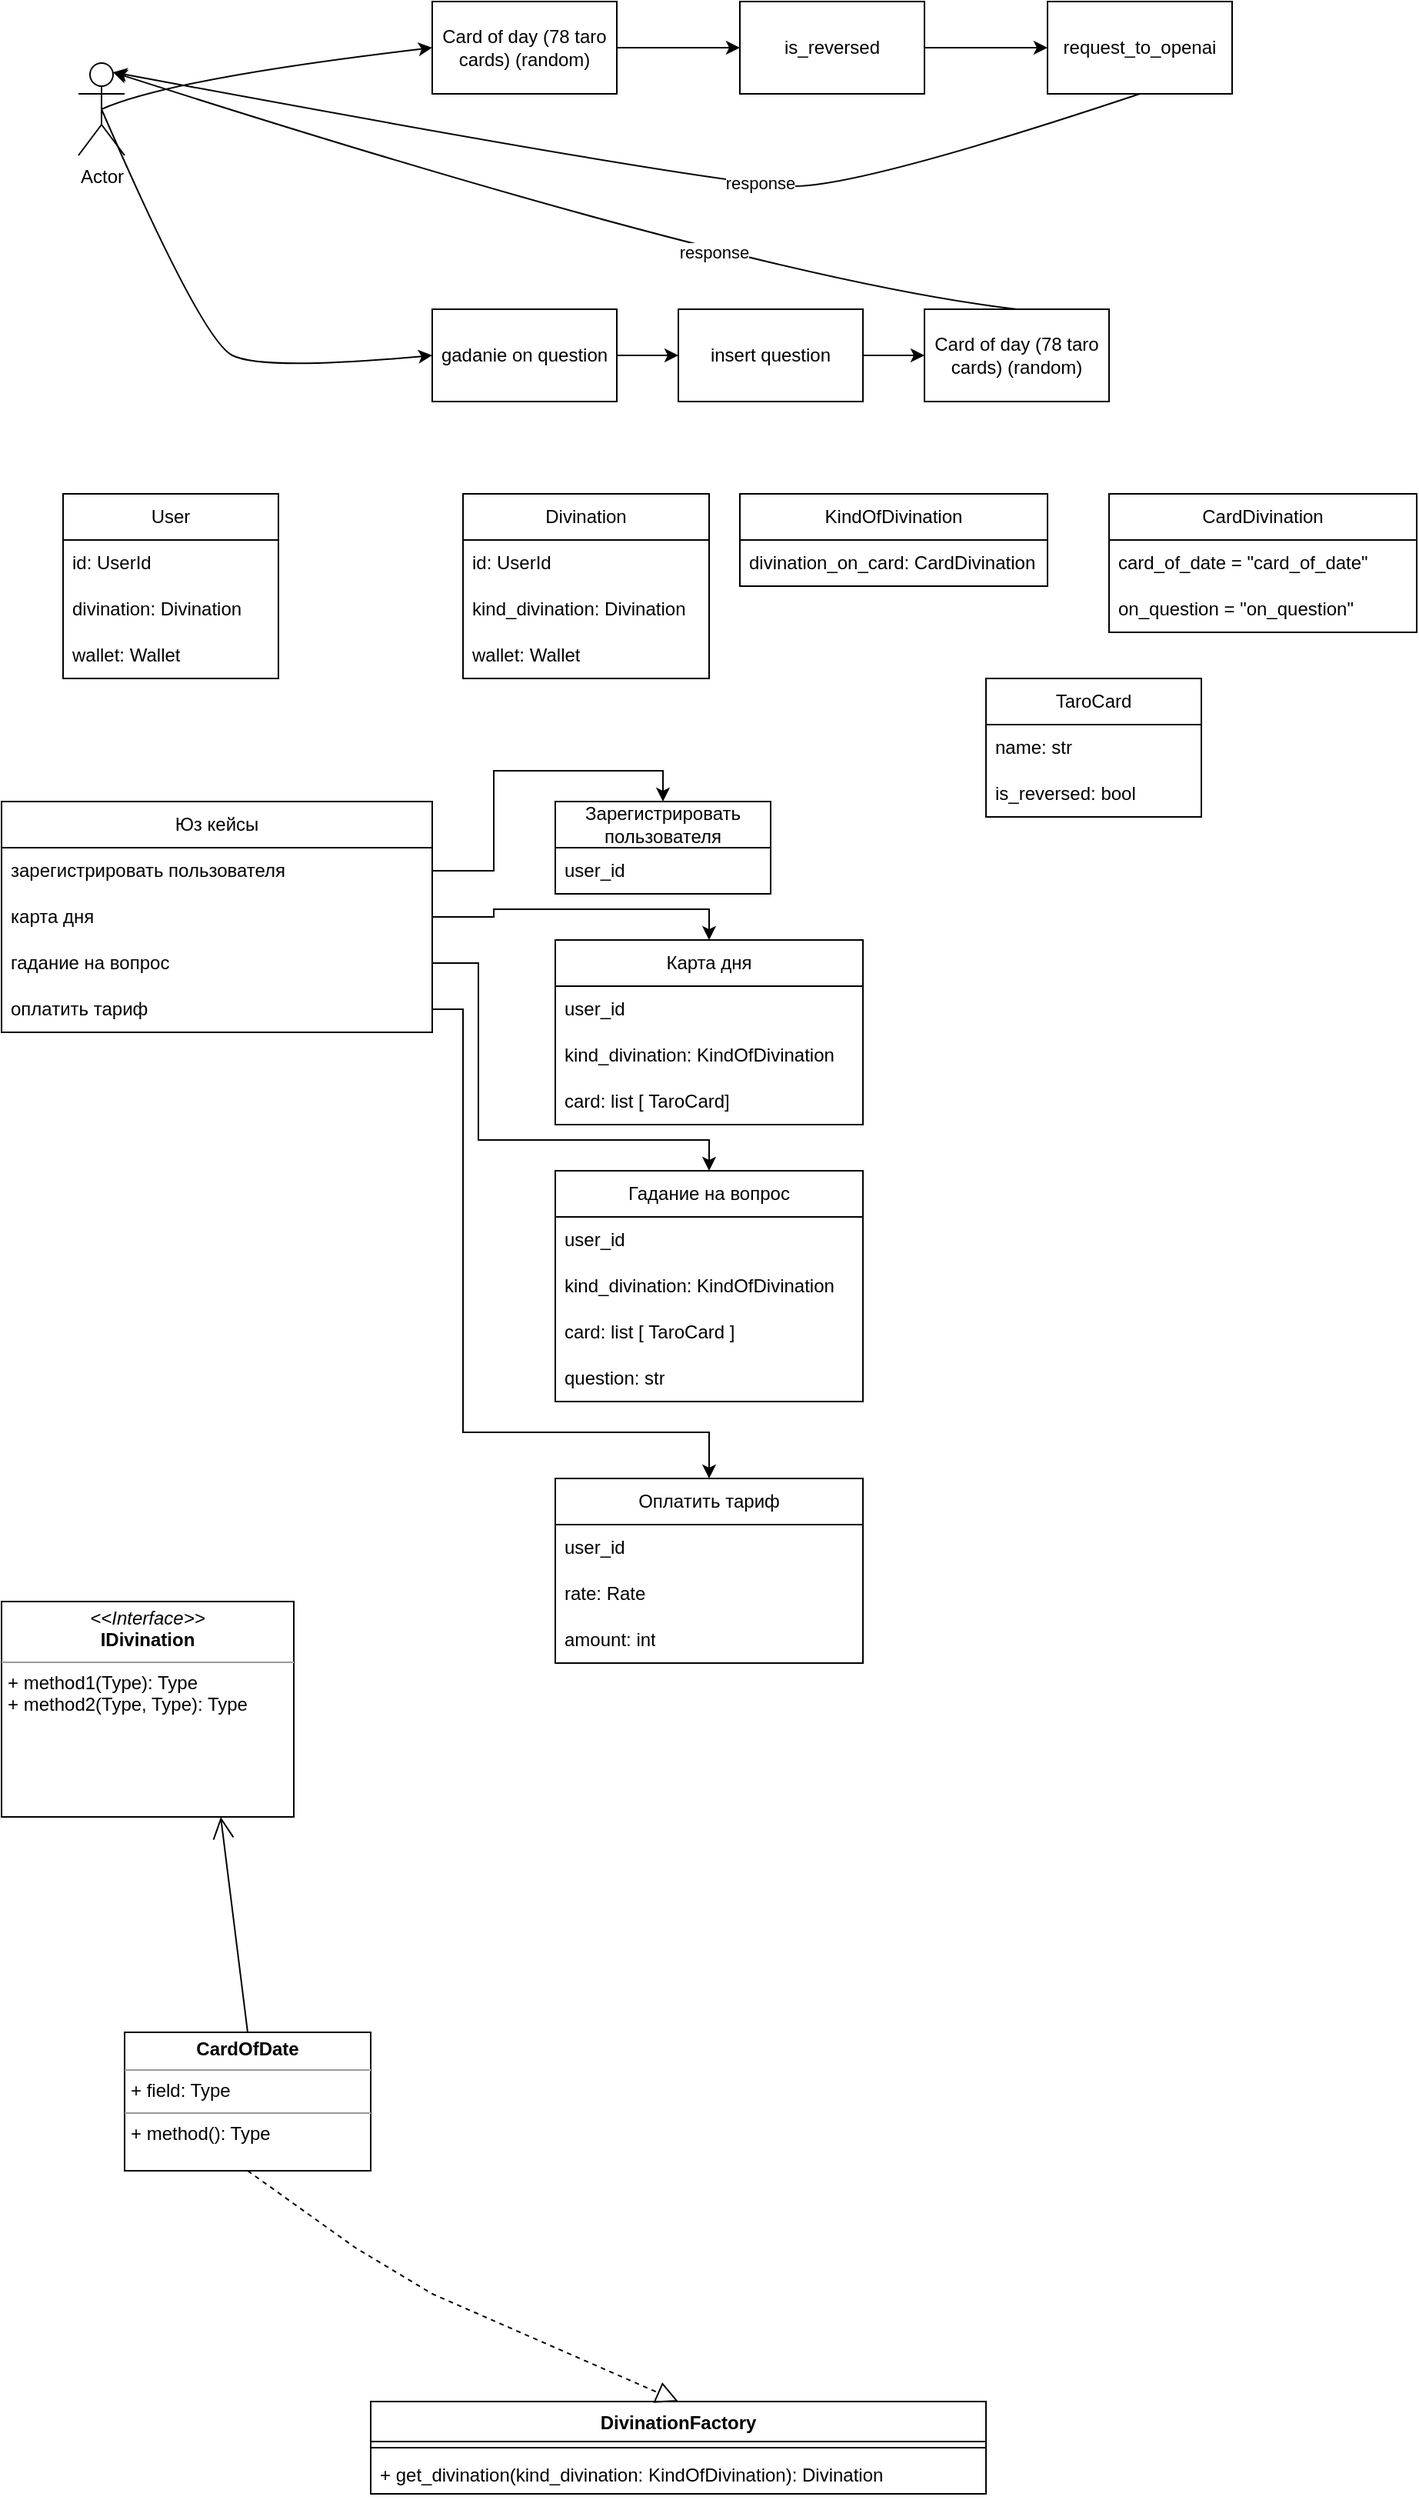 <mxfile version="21.5.0" type="github" pages="3">
  <diagram name="Page-1" id="JI3EfG03txVul78gmGVp">
    <mxGraphModel dx="1434" dy="796" grid="1" gridSize="10" guides="1" tooltips="1" connect="1" arrows="1" fold="1" page="1" pageScale="1" pageWidth="850" pageHeight="1100" math="0" shadow="0">
      <root>
        <mxCell id="0" />
        <mxCell id="1" parent="0" />
        <mxCell id="FQFNdXBvOj4ppeDf5Wdf-1" value="Actor" style="shape=umlActor;verticalLabelPosition=bottom;verticalAlign=top;html=1;outlineConnect=0;" parent="1" vertex="1">
          <mxGeometry x="90" y="120" width="30" height="60" as="geometry" />
        </mxCell>
        <mxCell id="FQFNdXBvOj4ppeDf5Wdf-5" style="edgeStyle=orthogonalEdgeStyle;rounded=0;orthogonalLoop=1;jettySize=auto;html=1;entryX=0;entryY=0.5;entryDx=0;entryDy=0;" parent="1" source="FQFNdXBvOj4ppeDf5Wdf-2" target="FQFNdXBvOj4ppeDf5Wdf-4" edge="1">
          <mxGeometry relative="1" as="geometry" />
        </mxCell>
        <mxCell id="FQFNdXBvOj4ppeDf5Wdf-2" value="Card of day (78 taro cards) (random)" style="rounded=0;whiteSpace=wrap;html=1;" parent="1" vertex="1">
          <mxGeometry x="320" y="80" width="120" height="60" as="geometry" />
        </mxCell>
        <mxCell id="FQFNdXBvOj4ppeDf5Wdf-3" value="" style="curved=1;endArrow=classic;html=1;rounded=0;exitX=0.5;exitY=0.5;exitDx=0;exitDy=0;exitPerimeter=0;entryX=0;entryY=0.5;entryDx=0;entryDy=0;" parent="1" source="FQFNdXBvOj4ppeDf5Wdf-1" target="FQFNdXBvOj4ppeDf5Wdf-2" edge="1">
          <mxGeometry width="50" height="50" relative="1" as="geometry">
            <mxPoint x="160" y="160" as="sourcePoint" />
            <mxPoint x="210" y="110" as="targetPoint" />
            <Array as="points">
              <mxPoint x="150" y="130" />
            </Array>
          </mxGeometry>
        </mxCell>
        <mxCell id="FQFNdXBvOj4ppeDf5Wdf-7" style="edgeStyle=orthogonalEdgeStyle;rounded=0;orthogonalLoop=1;jettySize=auto;html=1;entryX=0;entryY=0.5;entryDx=0;entryDy=0;" parent="1" source="FQFNdXBvOj4ppeDf5Wdf-4" target="FQFNdXBvOj4ppeDf5Wdf-6" edge="1">
          <mxGeometry relative="1" as="geometry" />
        </mxCell>
        <mxCell id="FQFNdXBvOj4ppeDf5Wdf-4" value="is_reversed" style="rounded=0;whiteSpace=wrap;html=1;" parent="1" vertex="1">
          <mxGeometry x="520" y="80" width="120" height="60" as="geometry" />
        </mxCell>
        <mxCell id="FQFNdXBvOj4ppeDf5Wdf-6" value="request_to_openai" style="rounded=0;whiteSpace=wrap;html=1;" parent="1" vertex="1">
          <mxGeometry x="720" y="80" width="120" height="60" as="geometry" />
        </mxCell>
        <mxCell id="FQFNdXBvOj4ppeDf5Wdf-8" value="" style="curved=1;endArrow=classic;html=1;rounded=0;exitX=0.5;exitY=1;exitDx=0;exitDy=0;entryX=0.75;entryY=0.1;entryDx=0;entryDy=0;entryPerimeter=0;" parent="1" source="FQFNdXBvOj4ppeDf5Wdf-6" target="FQFNdXBvOj4ppeDf5Wdf-1" edge="1">
          <mxGeometry width="50" height="50" relative="1" as="geometry">
            <mxPoint x="650" y="300" as="sourcePoint" />
            <mxPoint x="700" y="250" as="targetPoint" />
            <Array as="points">
              <mxPoint x="600" y="200" />
              <mxPoint x="510" y="200" />
            </Array>
          </mxGeometry>
        </mxCell>
        <mxCell id="FQFNdXBvOj4ppeDf5Wdf-9" value="response" style="edgeLabel;html=1;align=center;verticalAlign=middle;resizable=0;points=[];" parent="FQFNdXBvOj4ppeDf5Wdf-8" vertex="1" connectable="0">
          <mxGeometry x="-0.249" y="-2" relative="1" as="geometry">
            <mxPoint as="offset" />
          </mxGeometry>
        </mxCell>
        <mxCell id="FQFNdXBvOj4ppeDf5Wdf-13" style="edgeStyle=orthogonalEdgeStyle;rounded=0;orthogonalLoop=1;jettySize=auto;html=1;entryX=0;entryY=0.5;entryDx=0;entryDy=0;" parent="1" source="FQFNdXBvOj4ppeDf5Wdf-10" target="FQFNdXBvOj4ppeDf5Wdf-12" edge="1">
          <mxGeometry relative="1" as="geometry" />
        </mxCell>
        <mxCell id="FQFNdXBvOj4ppeDf5Wdf-10" value="gadanie on question" style="rounded=0;whiteSpace=wrap;html=1;" parent="1" vertex="1">
          <mxGeometry x="320" y="280" width="120" height="60" as="geometry" />
        </mxCell>
        <mxCell id="FQFNdXBvOj4ppeDf5Wdf-11" value="" style="curved=1;endArrow=classic;html=1;rounded=0;exitX=0.5;exitY=0.5;exitDx=0;exitDy=0;exitPerimeter=0;entryX=0;entryY=0.5;entryDx=0;entryDy=0;" parent="1" source="FQFNdXBvOj4ppeDf5Wdf-1" target="FQFNdXBvOj4ppeDf5Wdf-10" edge="1">
          <mxGeometry width="50" height="50" relative="1" as="geometry">
            <mxPoint x="180" y="300" as="sourcePoint" />
            <mxPoint x="230" y="250" as="targetPoint" />
            <Array as="points">
              <mxPoint x="170" y="300" />
              <mxPoint x="210" y="320" />
            </Array>
          </mxGeometry>
        </mxCell>
        <mxCell id="FQFNdXBvOj4ppeDf5Wdf-15" style="edgeStyle=orthogonalEdgeStyle;rounded=0;orthogonalLoop=1;jettySize=auto;html=1;entryX=0;entryY=0.5;entryDx=0;entryDy=0;" parent="1" source="FQFNdXBvOj4ppeDf5Wdf-12" target="FQFNdXBvOj4ppeDf5Wdf-14" edge="1">
          <mxGeometry relative="1" as="geometry" />
        </mxCell>
        <mxCell id="FQFNdXBvOj4ppeDf5Wdf-12" value="insert question" style="rounded=0;whiteSpace=wrap;html=1;" parent="1" vertex="1">
          <mxGeometry x="480" y="280" width="120" height="60" as="geometry" />
        </mxCell>
        <mxCell id="FQFNdXBvOj4ppeDf5Wdf-14" value="Card of day (78 taro cards) (random)" style="rounded=0;whiteSpace=wrap;html=1;" parent="1" vertex="1">
          <mxGeometry x="640" y="280" width="120" height="60" as="geometry" />
        </mxCell>
        <mxCell id="FQFNdXBvOj4ppeDf5Wdf-16" value="" style="curved=1;endArrow=classic;html=1;rounded=0;exitX=0.5;exitY=0;exitDx=0;exitDy=0;entryX=0.75;entryY=0.1;entryDx=0;entryDy=0;entryPerimeter=0;" parent="1" source="FQFNdXBvOj4ppeDf5Wdf-14" target="FQFNdXBvOj4ppeDf5Wdf-1" edge="1">
          <mxGeometry width="50" height="50" relative="1" as="geometry">
            <mxPoint x="710" y="240" as="sourcePoint" />
            <mxPoint x="760" y="190" as="targetPoint" />
            <Array as="points">
              <mxPoint x="530" y="260" />
            </Array>
          </mxGeometry>
        </mxCell>
        <mxCell id="FQFNdXBvOj4ppeDf5Wdf-17" value="response" style="edgeLabel;html=1;align=center;verticalAlign=middle;resizable=0;points=[];" parent="FQFNdXBvOj4ppeDf5Wdf-16" vertex="1" connectable="0">
          <mxGeometry x="-0.337" y="-8" relative="1" as="geometry">
            <mxPoint as="offset" />
          </mxGeometry>
        </mxCell>
        <mxCell id="FQFNdXBvOj4ppeDf5Wdf-18" value="User" style="swimlane;fontStyle=0;childLayout=stackLayout;horizontal=1;startSize=30;horizontalStack=0;resizeParent=1;resizeParentMax=0;resizeLast=0;collapsible=1;marginBottom=0;whiteSpace=wrap;html=1;" parent="1" vertex="1">
          <mxGeometry x="80" y="400" width="140" height="120" as="geometry" />
        </mxCell>
        <mxCell id="FQFNdXBvOj4ppeDf5Wdf-19" value="id: UserId" style="text;strokeColor=none;fillColor=none;align=left;verticalAlign=middle;spacingLeft=4;spacingRight=4;overflow=hidden;points=[[0,0.5],[1,0.5]];portConstraint=eastwest;rotatable=0;whiteSpace=wrap;html=1;" parent="FQFNdXBvOj4ppeDf5Wdf-18" vertex="1">
          <mxGeometry y="30" width="140" height="30" as="geometry" />
        </mxCell>
        <mxCell id="FQFNdXBvOj4ppeDf5Wdf-20" value="divination: Divination" style="text;strokeColor=none;fillColor=none;align=left;verticalAlign=middle;spacingLeft=4;spacingRight=4;overflow=hidden;points=[[0,0.5],[1,0.5]];portConstraint=eastwest;rotatable=0;whiteSpace=wrap;html=1;" parent="FQFNdXBvOj4ppeDf5Wdf-18" vertex="1">
          <mxGeometry y="60" width="140" height="30" as="geometry" />
        </mxCell>
        <mxCell id="FQFNdXBvOj4ppeDf5Wdf-21" value="wallet: Wallet" style="text;strokeColor=none;fillColor=none;align=left;verticalAlign=middle;spacingLeft=4;spacingRight=4;overflow=hidden;points=[[0,0.5],[1,0.5]];portConstraint=eastwest;rotatable=0;whiteSpace=wrap;html=1;" parent="FQFNdXBvOj4ppeDf5Wdf-18" vertex="1">
          <mxGeometry y="90" width="140" height="30" as="geometry" />
        </mxCell>
        <mxCell id="FQFNdXBvOj4ppeDf5Wdf-22" value="KindOfDivination" style="swimlane;fontStyle=0;childLayout=stackLayout;horizontal=1;startSize=30;horizontalStack=0;resizeParent=1;resizeParentMax=0;resizeLast=0;collapsible=1;marginBottom=0;whiteSpace=wrap;html=1;" parent="1" vertex="1">
          <mxGeometry x="520" y="400" width="200" height="60" as="geometry" />
        </mxCell>
        <mxCell id="FQFNdXBvOj4ppeDf5Wdf-23" value="divination_on_card: CardDivination" style="text;strokeColor=none;fillColor=none;align=left;verticalAlign=middle;spacingLeft=4;spacingRight=4;overflow=hidden;points=[[0,0.5],[1,0.5]];portConstraint=eastwest;rotatable=0;whiteSpace=wrap;html=1;" parent="FQFNdXBvOj4ppeDf5Wdf-22" vertex="1">
          <mxGeometry y="30" width="200" height="30" as="geometry" />
        </mxCell>
        <mxCell id="FQFNdXBvOj4ppeDf5Wdf-26" value="CardDivination" style="swimlane;fontStyle=0;childLayout=stackLayout;horizontal=1;startSize=30;horizontalStack=0;resizeParent=1;resizeParentMax=0;resizeLast=0;collapsible=1;marginBottom=0;whiteSpace=wrap;html=1;" parent="1" vertex="1">
          <mxGeometry x="760" y="400" width="200" height="90" as="geometry" />
        </mxCell>
        <mxCell id="FQFNdXBvOj4ppeDf5Wdf-27" value="card_of_date = &quot;card_of_date&quot;" style="text;strokeColor=none;fillColor=none;align=left;verticalAlign=middle;spacingLeft=4;spacingRight=4;overflow=hidden;points=[[0,0.5],[1,0.5]];portConstraint=eastwest;rotatable=0;whiteSpace=wrap;html=1;" parent="FQFNdXBvOj4ppeDf5Wdf-26" vertex="1">
          <mxGeometry y="30" width="200" height="30" as="geometry" />
        </mxCell>
        <mxCell id="FQFNdXBvOj4ppeDf5Wdf-28" value="on_question = &quot;on_question&quot;" style="text;strokeColor=none;fillColor=none;align=left;verticalAlign=middle;spacingLeft=4;spacingRight=4;overflow=hidden;points=[[0,0.5],[1,0.5]];portConstraint=eastwest;rotatable=0;whiteSpace=wrap;html=1;" parent="FQFNdXBvOj4ppeDf5Wdf-26" vertex="1">
          <mxGeometry y="60" width="200" height="30" as="geometry" />
        </mxCell>
        <mxCell id="FQFNdXBvOj4ppeDf5Wdf-30" value="Юз кейсы" style="swimlane;fontStyle=0;childLayout=stackLayout;horizontal=1;startSize=30;horizontalStack=0;resizeParent=1;resizeParentMax=0;resizeLast=0;collapsible=1;marginBottom=0;whiteSpace=wrap;html=1;" parent="1" vertex="1">
          <mxGeometry x="40" y="600" width="280" height="150" as="geometry" />
        </mxCell>
        <mxCell id="FQFNdXBvOj4ppeDf5Wdf-33" value="зарегистрировать пользователя" style="text;strokeColor=none;fillColor=none;align=left;verticalAlign=middle;spacingLeft=4;spacingRight=4;overflow=hidden;points=[[0,0.5],[1,0.5]];portConstraint=eastwest;rotatable=0;whiteSpace=wrap;html=1;" parent="FQFNdXBvOj4ppeDf5Wdf-30" vertex="1">
          <mxGeometry y="30" width="280" height="30" as="geometry" />
        </mxCell>
        <mxCell id="FQFNdXBvOj4ppeDf5Wdf-31" value="карта дня" style="text;strokeColor=none;fillColor=none;align=left;verticalAlign=middle;spacingLeft=4;spacingRight=4;overflow=hidden;points=[[0,0.5],[1,0.5]];portConstraint=eastwest;rotatable=0;whiteSpace=wrap;html=1;" parent="FQFNdXBvOj4ppeDf5Wdf-30" vertex="1">
          <mxGeometry y="60" width="280" height="30" as="geometry" />
        </mxCell>
        <mxCell id="FQFNdXBvOj4ppeDf5Wdf-32" value="гадание на вопрос" style="text;strokeColor=none;fillColor=none;align=left;verticalAlign=middle;spacingLeft=4;spacingRight=4;overflow=hidden;points=[[0,0.5],[1,0.5]];portConstraint=eastwest;rotatable=0;whiteSpace=wrap;html=1;" parent="FQFNdXBvOj4ppeDf5Wdf-30" vertex="1">
          <mxGeometry y="90" width="280" height="30" as="geometry" />
        </mxCell>
        <mxCell id="FQFNdXBvOj4ppeDf5Wdf-34" value="оплатить тариф" style="text;strokeColor=none;fillColor=none;align=left;verticalAlign=middle;spacingLeft=4;spacingRight=4;overflow=hidden;points=[[0,0.5],[1,0.5]];portConstraint=eastwest;rotatable=0;whiteSpace=wrap;html=1;" parent="FQFNdXBvOj4ppeDf5Wdf-30" vertex="1">
          <mxGeometry y="120" width="280" height="30" as="geometry" />
        </mxCell>
        <mxCell id="FQFNdXBvOj4ppeDf5Wdf-35" value="Зарегистрировать пользователя" style="swimlane;fontStyle=0;childLayout=stackLayout;horizontal=1;startSize=30;horizontalStack=0;resizeParent=1;resizeParentMax=0;resizeLast=0;collapsible=1;marginBottom=0;whiteSpace=wrap;html=1;" parent="1" vertex="1">
          <mxGeometry x="400" y="600" width="140" height="60" as="geometry" />
        </mxCell>
        <mxCell id="FQFNdXBvOj4ppeDf5Wdf-36" value="user_id" style="text;strokeColor=none;fillColor=none;align=left;verticalAlign=middle;spacingLeft=4;spacingRight=4;overflow=hidden;points=[[0,0.5],[1,0.5]];portConstraint=eastwest;rotatable=0;whiteSpace=wrap;html=1;" parent="FQFNdXBvOj4ppeDf5Wdf-35" vertex="1">
          <mxGeometry y="30" width="140" height="30" as="geometry" />
        </mxCell>
        <mxCell id="FQFNdXBvOj4ppeDf5Wdf-39" style="edgeStyle=orthogonalEdgeStyle;rounded=0;orthogonalLoop=1;jettySize=auto;html=1;entryX=0.5;entryY=0;entryDx=0;entryDy=0;" parent="1" source="FQFNdXBvOj4ppeDf5Wdf-33" target="FQFNdXBvOj4ppeDf5Wdf-35" edge="1">
          <mxGeometry relative="1" as="geometry" />
        </mxCell>
        <mxCell id="FQFNdXBvOj4ppeDf5Wdf-40" value="Divination" style="swimlane;fontStyle=0;childLayout=stackLayout;horizontal=1;startSize=30;horizontalStack=0;resizeParent=1;resizeParentMax=0;resizeLast=0;collapsible=1;marginBottom=0;whiteSpace=wrap;html=1;" parent="1" vertex="1">
          <mxGeometry x="340" y="400" width="160" height="120" as="geometry" />
        </mxCell>
        <mxCell id="FQFNdXBvOj4ppeDf5Wdf-41" value="id: UserId" style="text;strokeColor=none;fillColor=none;align=left;verticalAlign=middle;spacingLeft=4;spacingRight=4;overflow=hidden;points=[[0,0.5],[1,0.5]];portConstraint=eastwest;rotatable=0;whiteSpace=wrap;html=1;" parent="FQFNdXBvOj4ppeDf5Wdf-40" vertex="1">
          <mxGeometry y="30" width="160" height="30" as="geometry" />
        </mxCell>
        <mxCell id="FQFNdXBvOj4ppeDf5Wdf-42" value="kind_divination: Divination" style="text;strokeColor=none;fillColor=none;align=left;verticalAlign=middle;spacingLeft=4;spacingRight=4;overflow=hidden;points=[[0,0.5],[1,0.5]];portConstraint=eastwest;rotatable=0;whiteSpace=wrap;html=1;" parent="FQFNdXBvOj4ppeDf5Wdf-40" vertex="1">
          <mxGeometry y="60" width="160" height="30" as="geometry" />
        </mxCell>
        <mxCell id="FQFNdXBvOj4ppeDf5Wdf-43" value="wallet: Wallet" style="text;strokeColor=none;fillColor=none;align=left;verticalAlign=middle;spacingLeft=4;spacingRight=4;overflow=hidden;points=[[0,0.5],[1,0.5]];portConstraint=eastwest;rotatable=0;whiteSpace=wrap;html=1;" parent="FQFNdXBvOj4ppeDf5Wdf-40" vertex="1">
          <mxGeometry y="90" width="160" height="30" as="geometry" />
        </mxCell>
        <mxCell id="FQFNdXBvOj4ppeDf5Wdf-44" value="Карта дня" style="swimlane;fontStyle=0;childLayout=stackLayout;horizontal=1;startSize=30;horizontalStack=0;resizeParent=1;resizeParentMax=0;resizeLast=0;collapsible=1;marginBottom=0;whiteSpace=wrap;html=1;" parent="1" vertex="1">
          <mxGeometry x="400" y="690" width="200" height="120" as="geometry" />
        </mxCell>
        <mxCell id="FQFNdXBvOj4ppeDf5Wdf-45" value="user_id" style="text;strokeColor=none;fillColor=none;align=left;verticalAlign=middle;spacingLeft=4;spacingRight=4;overflow=hidden;points=[[0,0.5],[1,0.5]];portConstraint=eastwest;rotatable=0;whiteSpace=wrap;html=1;" parent="FQFNdXBvOj4ppeDf5Wdf-44" vertex="1">
          <mxGeometry y="30" width="200" height="30" as="geometry" />
        </mxCell>
        <mxCell id="FQFNdXBvOj4ppeDf5Wdf-56" value="kind_divination:&amp;nbsp;KindOfDivination" style="text;strokeColor=none;fillColor=none;align=left;verticalAlign=middle;spacingLeft=4;spacingRight=4;overflow=hidden;points=[[0,0.5],[1,0.5]];portConstraint=eastwest;rotatable=0;whiteSpace=wrap;html=1;" parent="FQFNdXBvOj4ppeDf5Wdf-44" vertex="1">
          <mxGeometry y="60" width="200" height="30" as="geometry" />
        </mxCell>
        <mxCell id="FQFNdXBvOj4ppeDf5Wdf-47" value="card: list [&amp;nbsp;TaroCard]" style="text;strokeColor=none;fillColor=none;align=left;verticalAlign=middle;spacingLeft=4;spacingRight=4;overflow=hidden;points=[[0,0.5],[1,0.5]];portConstraint=eastwest;rotatable=0;whiteSpace=wrap;html=1;" parent="FQFNdXBvOj4ppeDf5Wdf-44" vertex="1">
          <mxGeometry y="90" width="200" height="30" as="geometry" />
        </mxCell>
        <mxCell id="FQFNdXBvOj4ppeDf5Wdf-46" style="edgeStyle=orthogonalEdgeStyle;rounded=0;orthogonalLoop=1;jettySize=auto;html=1;entryX=0.5;entryY=0;entryDx=0;entryDy=0;" parent="1" source="FQFNdXBvOj4ppeDf5Wdf-31" target="FQFNdXBvOj4ppeDf5Wdf-44" edge="1">
          <mxGeometry relative="1" as="geometry">
            <Array as="points">
              <mxPoint x="360" y="675" />
              <mxPoint x="360" y="670" />
              <mxPoint x="500" y="670" />
            </Array>
          </mxGeometry>
        </mxCell>
        <mxCell id="FQFNdXBvOj4ppeDf5Wdf-48" value="TaroCard" style="swimlane;fontStyle=0;childLayout=stackLayout;horizontal=1;startSize=30;horizontalStack=0;resizeParent=1;resizeParentMax=0;resizeLast=0;collapsible=1;marginBottom=0;whiteSpace=wrap;html=1;" parent="1" vertex="1">
          <mxGeometry x="680" y="520" width="140" height="90" as="geometry" />
        </mxCell>
        <mxCell id="FQFNdXBvOj4ppeDf5Wdf-49" value="name: str" style="text;strokeColor=none;fillColor=none;align=left;verticalAlign=middle;spacingLeft=4;spacingRight=4;overflow=hidden;points=[[0,0.5],[1,0.5]];portConstraint=eastwest;rotatable=0;whiteSpace=wrap;html=1;" parent="FQFNdXBvOj4ppeDf5Wdf-48" vertex="1">
          <mxGeometry y="30" width="140" height="30" as="geometry" />
        </mxCell>
        <mxCell id="FQFNdXBvOj4ppeDf5Wdf-50" value="is_reversed: bool" style="text;strokeColor=none;fillColor=none;align=left;verticalAlign=middle;spacingLeft=4;spacingRight=4;overflow=hidden;points=[[0,0.5],[1,0.5]];portConstraint=eastwest;rotatable=0;whiteSpace=wrap;html=1;" parent="FQFNdXBvOj4ppeDf5Wdf-48" vertex="1">
          <mxGeometry y="60" width="140" height="30" as="geometry" />
        </mxCell>
        <mxCell id="FQFNdXBvOj4ppeDf5Wdf-52" value="Гадание на вопрос" style="swimlane;fontStyle=0;childLayout=stackLayout;horizontal=1;startSize=30;horizontalStack=0;resizeParent=1;resizeParentMax=0;resizeLast=0;collapsible=1;marginBottom=0;whiteSpace=wrap;html=1;" parent="1" vertex="1">
          <mxGeometry x="400" y="840" width="200" height="150" as="geometry" />
        </mxCell>
        <mxCell id="FQFNdXBvOj4ppeDf5Wdf-53" value="user_id" style="text;strokeColor=none;fillColor=none;align=left;verticalAlign=middle;spacingLeft=4;spacingRight=4;overflow=hidden;points=[[0,0.5],[1,0.5]];portConstraint=eastwest;rotatable=0;whiteSpace=wrap;html=1;" parent="FQFNdXBvOj4ppeDf5Wdf-52" vertex="1">
          <mxGeometry y="30" width="200" height="30" as="geometry" />
        </mxCell>
        <mxCell id="FQFNdXBvOj4ppeDf5Wdf-57" value="kind_divination:&amp;nbsp;KindOfDivination" style="text;strokeColor=none;fillColor=none;align=left;verticalAlign=middle;spacingLeft=4;spacingRight=4;overflow=hidden;points=[[0,0.5],[1,0.5]];portConstraint=eastwest;rotatable=0;whiteSpace=wrap;html=1;" parent="FQFNdXBvOj4ppeDf5Wdf-52" vertex="1">
          <mxGeometry y="60" width="200" height="30" as="geometry" />
        </mxCell>
        <mxCell id="FQFNdXBvOj4ppeDf5Wdf-54" value="card: list [&amp;nbsp;TaroCard ]" style="text;strokeColor=none;fillColor=none;align=left;verticalAlign=middle;spacingLeft=4;spacingRight=4;overflow=hidden;points=[[0,0.5],[1,0.5]];portConstraint=eastwest;rotatable=0;whiteSpace=wrap;html=1;" parent="FQFNdXBvOj4ppeDf5Wdf-52" vertex="1">
          <mxGeometry y="90" width="200" height="30" as="geometry" />
        </mxCell>
        <mxCell id="FQFNdXBvOj4ppeDf5Wdf-55" value="question: str" style="text;strokeColor=none;fillColor=none;align=left;verticalAlign=middle;spacingLeft=4;spacingRight=4;overflow=hidden;points=[[0,0.5],[1,0.5]];portConstraint=eastwest;rotatable=0;whiteSpace=wrap;html=1;" parent="FQFNdXBvOj4ppeDf5Wdf-52" vertex="1">
          <mxGeometry y="120" width="200" height="30" as="geometry" />
        </mxCell>
        <mxCell id="FQFNdXBvOj4ppeDf5Wdf-58" style="edgeStyle=orthogonalEdgeStyle;rounded=0;orthogonalLoop=1;jettySize=auto;html=1;entryX=0.5;entryY=0;entryDx=0;entryDy=0;" parent="1" source="FQFNdXBvOj4ppeDf5Wdf-32" target="FQFNdXBvOj4ppeDf5Wdf-52" edge="1">
          <mxGeometry relative="1" as="geometry">
            <Array as="points">
              <mxPoint x="350" y="705" />
              <mxPoint x="350" y="820" />
              <mxPoint x="500" y="820" />
            </Array>
          </mxGeometry>
        </mxCell>
        <mxCell id="FQFNdXBvOj4ppeDf5Wdf-59" value="Оплатить тариф" style="swimlane;fontStyle=0;childLayout=stackLayout;horizontal=1;startSize=30;horizontalStack=0;resizeParent=1;resizeParentMax=0;resizeLast=0;collapsible=1;marginBottom=0;whiteSpace=wrap;html=1;" parent="1" vertex="1">
          <mxGeometry x="400" y="1040" width="200" height="120" as="geometry" />
        </mxCell>
        <mxCell id="FQFNdXBvOj4ppeDf5Wdf-60" value="user_id" style="text;strokeColor=none;fillColor=none;align=left;verticalAlign=middle;spacingLeft=4;spacingRight=4;overflow=hidden;points=[[0,0.5],[1,0.5]];portConstraint=eastwest;rotatable=0;whiteSpace=wrap;html=1;" parent="FQFNdXBvOj4ppeDf5Wdf-59" vertex="1">
          <mxGeometry y="30" width="200" height="30" as="geometry" />
        </mxCell>
        <mxCell id="FQFNdXBvOj4ppeDf5Wdf-61" value="rate: Rate" style="text;strokeColor=none;fillColor=none;align=left;verticalAlign=middle;spacingLeft=4;spacingRight=4;overflow=hidden;points=[[0,0.5],[1,0.5]];portConstraint=eastwest;rotatable=0;whiteSpace=wrap;html=1;" parent="FQFNdXBvOj4ppeDf5Wdf-59" vertex="1">
          <mxGeometry y="60" width="200" height="30" as="geometry" />
        </mxCell>
        <mxCell id="FQFNdXBvOj4ppeDf5Wdf-62" value="amount: int" style="text;strokeColor=none;fillColor=none;align=left;verticalAlign=middle;spacingLeft=4;spacingRight=4;overflow=hidden;points=[[0,0.5],[1,0.5]];portConstraint=eastwest;rotatable=0;whiteSpace=wrap;html=1;" parent="FQFNdXBvOj4ppeDf5Wdf-59" vertex="1">
          <mxGeometry y="90" width="200" height="30" as="geometry" />
        </mxCell>
        <mxCell id="FQFNdXBvOj4ppeDf5Wdf-64" style="edgeStyle=orthogonalEdgeStyle;rounded=0;orthogonalLoop=1;jettySize=auto;html=1;entryX=0.5;entryY=0;entryDx=0;entryDy=0;" parent="1" source="FQFNdXBvOj4ppeDf5Wdf-34" target="FQFNdXBvOj4ppeDf5Wdf-59" edge="1">
          <mxGeometry relative="1" as="geometry">
            <Array as="points">
              <mxPoint x="340" y="735" />
              <mxPoint x="340" y="1010" />
              <mxPoint x="500" y="1010" />
            </Array>
          </mxGeometry>
        </mxCell>
        <mxCell id="FQFNdXBvOj4ppeDf5Wdf-65" value="DivinationFactory" style="swimlane;fontStyle=1;align=center;verticalAlign=top;childLayout=stackLayout;horizontal=1;startSize=26;horizontalStack=0;resizeParent=1;resizeParentMax=0;resizeLast=0;collapsible=1;marginBottom=0;whiteSpace=wrap;html=1;" parent="1" vertex="1">
          <mxGeometry x="280" y="1640" width="400" height="60" as="geometry" />
        </mxCell>
        <mxCell id="FQFNdXBvOj4ppeDf5Wdf-67" value="" style="line;strokeWidth=1;fillColor=none;align=left;verticalAlign=middle;spacingTop=-1;spacingLeft=3;spacingRight=3;rotatable=0;labelPosition=right;points=[];portConstraint=eastwest;strokeColor=inherit;" parent="FQFNdXBvOj4ppeDf5Wdf-65" vertex="1">
          <mxGeometry y="26" width="400" height="8" as="geometry" />
        </mxCell>
        <mxCell id="FQFNdXBvOj4ppeDf5Wdf-68" value="+ get_divination(kind_divination: KindOfDivination): Divination" style="text;strokeColor=none;fillColor=none;align=left;verticalAlign=top;spacingLeft=4;spacingRight=4;overflow=hidden;rotatable=0;points=[[0,0.5],[1,0.5]];portConstraint=eastwest;whiteSpace=wrap;html=1;" parent="FQFNdXBvOj4ppeDf5Wdf-65" vertex="1">
          <mxGeometry y="34" width="400" height="26" as="geometry" />
        </mxCell>
        <mxCell id="FQFNdXBvOj4ppeDf5Wdf-73" value="&lt;p style=&quot;margin:0px;margin-top:4px;text-align:center;&quot;&gt;&lt;i&gt;&amp;lt;&amp;lt;Interface&amp;gt;&amp;gt;&lt;/i&gt;&lt;br&gt;&lt;b&gt;IDivination&lt;/b&gt;&lt;/p&gt;&lt;hr size=&quot;1&quot;&gt;&lt;p style=&quot;margin:0px;margin-left:4px;&quot;&gt;+ method1(Type): Type&lt;br&gt;+ method2(Type, Type): Type&lt;/p&gt;" style="verticalAlign=top;align=left;overflow=fill;fontSize=12;fontFamily=Helvetica;html=1;whiteSpace=wrap;" parent="1" vertex="1">
          <mxGeometry x="40" y="1120" width="190" height="140" as="geometry" />
        </mxCell>
        <mxCell id="FQFNdXBvOj4ppeDf5Wdf-74" value="&lt;p style=&quot;margin:0px;margin-top:4px;text-align:center;&quot;&gt;&lt;b&gt;CardOfDate&lt;/b&gt;&lt;/p&gt;&lt;hr size=&quot;1&quot;&gt;&lt;p style=&quot;margin:0px;margin-left:4px;&quot;&gt;+ field: Type&lt;/p&gt;&lt;hr size=&quot;1&quot;&gt;&lt;p style=&quot;margin:0px;margin-left:4px;&quot;&gt;+ method(): Type&lt;/p&gt;" style="verticalAlign=top;align=left;overflow=fill;fontSize=12;fontFamily=Helvetica;html=1;whiteSpace=wrap;" parent="1" vertex="1">
          <mxGeometry x="120" y="1400" width="160" height="90" as="geometry" />
        </mxCell>
        <mxCell id="FQFNdXBvOj4ppeDf5Wdf-75" value="" style="endArrow=block;dashed=1;endFill=0;endSize=12;html=1;rounded=0;exitX=0.5;exitY=1;exitDx=0;exitDy=0;entryX=0.5;entryY=0;entryDx=0;entryDy=0;" parent="1" source="FQFNdXBvOj4ppeDf5Wdf-74" target="FQFNdXBvOj4ppeDf5Wdf-65" edge="1">
          <mxGeometry width="160" relative="1" as="geometry">
            <mxPoint x="150" y="1290" as="sourcePoint" />
            <mxPoint x="310" y="1290" as="targetPoint" />
            <Array as="points">
              <mxPoint x="270" y="1540" />
              <mxPoint x="320" y="1570" />
            </Array>
          </mxGeometry>
        </mxCell>
        <mxCell id="FQFNdXBvOj4ppeDf5Wdf-76" value="" style="endArrow=open;endFill=1;endSize=12;html=1;rounded=0;exitX=0.5;exitY=0;exitDx=0;exitDy=0;entryX=0.75;entryY=1;entryDx=0;entryDy=0;" parent="1" source="FQFNdXBvOj4ppeDf5Wdf-74" target="FQFNdXBvOj4ppeDf5Wdf-73" edge="1">
          <mxGeometry width="160" relative="1" as="geometry">
            <mxPoint x="220" y="1360" as="sourcePoint" />
            <mxPoint x="380" y="1360" as="targetPoint" />
          </mxGeometry>
        </mxCell>
      </root>
    </mxGraphModel>
  </diagram>
  <diagram id="LYluQHQyAdInUyF_6_Cs" name="usecase">
    <mxGraphModel dx="1434" dy="796" grid="1" gridSize="10" guides="1" tooltips="1" connect="1" arrows="1" fold="1" page="1" pageScale="1" pageWidth="850" pageHeight="1100" math="0" shadow="0">
      <root>
        <mxCell id="0" />
        <mxCell id="1" parent="0" />
        <mxCell id="PXP65R8MdnQJzQU0S-pv-1" value="Юзкейсы" style="swimlane;fontStyle=0;childLayout=stackLayout;horizontal=1;startSize=30;horizontalStack=0;resizeParent=1;resizeParentMax=0;resizeLast=0;collapsible=1;marginBottom=0;whiteSpace=wrap;html=1;" parent="1" vertex="1">
          <mxGeometry x="40" y="40" width="140" height="210" as="geometry" />
        </mxCell>
        <mxCell id="PXP65R8MdnQJzQU0S-pv-2" value="Авторизация" style="text;strokeColor=none;fillColor=none;align=left;verticalAlign=middle;spacingLeft=4;spacingRight=4;overflow=hidden;points=[[0,0.5],[1,0.5]];portConstraint=eastwest;rotatable=0;whiteSpace=wrap;html=1;" parent="PXP65R8MdnQJzQU0S-pv-1" vertex="1">
          <mxGeometry y="30" width="140" height="30" as="geometry" />
        </mxCell>
        <mxCell id="PXP65R8MdnQJzQU0S-pv-3" value="Аутенцификация" style="text;strokeColor=none;fillColor=none;align=left;verticalAlign=middle;spacingLeft=4;spacingRight=4;overflow=hidden;points=[[0,0.5],[1,0.5]];portConstraint=eastwest;rotatable=0;whiteSpace=wrap;html=1;" parent="PXP65R8MdnQJzQU0S-pv-1" vertex="1">
          <mxGeometry y="60" width="140" height="30" as="geometry" />
        </mxCell>
        <mxCell id="PXP65R8MdnQJzQU0S-pv-4" value="Проверка прав использования услуги" style="text;strokeColor=none;fillColor=none;align=left;verticalAlign=middle;spacingLeft=4;spacingRight=4;overflow=hidden;points=[[0,0.5],[1,0.5]];portConstraint=eastwest;rotatable=0;whiteSpace=wrap;html=1;" parent="PXP65R8MdnQJzQU0S-pv-1" vertex="1">
          <mxGeometry y="90" width="140" height="30" as="geometry" />
        </mxCell>
        <mxCell id="PXP65R8MdnQJzQU0S-pv-5" value="Карта дня" style="text;strokeColor=none;fillColor=none;align=left;verticalAlign=middle;spacingLeft=4;spacingRight=4;overflow=hidden;points=[[0,0.5],[1,0.5]];portConstraint=eastwest;rotatable=0;whiteSpace=wrap;html=1;" parent="PXP65R8MdnQJzQU0S-pv-1" vertex="1">
          <mxGeometry y="120" width="140" height="30" as="geometry" />
        </mxCell>
        <mxCell id="PXP65R8MdnQJzQU0S-pv-6" value="Гадание на вопрос" style="text;strokeColor=none;fillColor=none;align=left;verticalAlign=middle;spacingLeft=4;spacingRight=4;overflow=hidden;points=[[0,0.5],[1,0.5]];portConstraint=eastwest;rotatable=0;whiteSpace=wrap;html=1;" parent="PXP65R8MdnQJzQU0S-pv-1" vertex="1">
          <mxGeometry y="150" width="140" height="30" as="geometry" />
        </mxCell>
        <mxCell id="toqsYOiMG1rwHPVTs_z8-1" value="Оплатить тариф" style="text;strokeColor=none;fillColor=none;align=left;verticalAlign=middle;spacingLeft=4;spacingRight=4;overflow=hidden;points=[[0,0.5],[1,0.5]];portConstraint=eastwest;rotatable=0;whiteSpace=wrap;html=1;" parent="PXP65R8MdnQJzQU0S-pv-1" vertex="1">
          <mxGeometry y="180" width="140" height="30" as="geometry" />
        </mxCell>
        <mxCell id="toqsYOiMG1rwHPVTs_z8-2" value="Авторизация" style="swimlane;fontStyle=0;childLayout=stackLayout;horizontal=1;startSize=30;horizontalStack=0;resizeParent=1;resizeParentMax=0;resizeLast=0;collapsible=1;marginBottom=0;whiteSpace=wrap;html=1;" parent="1" vertex="1">
          <mxGeometry x="40" y="280" width="280" height="90" as="geometry" />
        </mxCell>
        <mxCell id="toqsYOiMG1rwHPVTs_z8-3" value="извлечение юзера" style="text;strokeColor=none;fillColor=none;align=left;verticalAlign=middle;spacingLeft=4;spacingRight=4;overflow=hidden;points=[[0,0.5],[1,0.5]];portConstraint=eastwest;rotatable=0;whiteSpace=wrap;html=1;" parent="toqsYOiMG1rwHPVTs_z8-2" vertex="1">
          <mxGeometry y="30" width="280" height="30" as="geometry" />
        </mxCell>
        <mxCell id="toqsYOiMG1rwHPVTs_z8-4" value="запись идентификатора юзера в приложении" style="text;strokeColor=none;fillColor=none;align=left;verticalAlign=middle;spacingLeft=4;spacingRight=4;overflow=hidden;points=[[0,0.5],[1,0.5]];portConstraint=eastwest;rotatable=0;whiteSpace=wrap;html=1;" parent="toqsYOiMG1rwHPVTs_z8-2" vertex="1">
          <mxGeometry y="60" width="280" height="30" as="geometry" />
        </mxCell>
        <mxCell id="toqsYOiMG1rwHPVTs_z8-6" value="Аутентификация" style="swimlane;fontStyle=0;childLayout=stackLayout;horizontal=1;startSize=30;horizontalStack=0;resizeParent=1;resizeParentMax=0;resizeLast=0;collapsible=1;marginBottom=0;whiteSpace=wrap;html=1;" parent="1" vertex="1">
          <mxGeometry x="40" y="400" width="280" height="90" as="geometry" />
        </mxCell>
        <mxCell id="toqsYOiMG1rwHPVTs_z8-7" value="извлечение юзера" style="text;strokeColor=none;fillColor=none;align=left;verticalAlign=middle;spacingLeft=4;spacingRight=4;overflow=hidden;points=[[0,0.5],[1,0.5]];portConstraint=eastwest;rotatable=0;whiteSpace=wrap;html=1;" parent="toqsYOiMG1rwHPVTs_z8-6" vertex="1">
          <mxGeometry y="30" width="280" height="30" as="geometry" />
        </mxCell>
        <mxCell id="toqsYOiMG1rwHPVTs_z8-8" value="найти юзера и вернуть его идентификатор" style="text;strokeColor=none;fillColor=none;align=left;verticalAlign=middle;spacingLeft=4;spacingRight=4;overflow=hidden;points=[[0,0.5],[1,0.5]];portConstraint=eastwest;rotatable=0;whiteSpace=wrap;html=1;" parent="toqsYOiMG1rwHPVTs_z8-6" vertex="1">
          <mxGeometry y="60" width="280" height="30" as="geometry" />
        </mxCell>
        <mxCell id="toqsYOiMG1rwHPVTs_z8-12" value="Услуги" style="swimlane;fontStyle=0;childLayout=stackLayout;horizontal=1;startSize=30;horizontalStack=0;resizeParent=1;resizeParentMax=0;resizeLast=0;collapsible=1;marginBottom=0;whiteSpace=wrap;html=1;" parent="1" vertex="1">
          <mxGeometry x="200" y="40" width="160" height="90" as="geometry" />
        </mxCell>
        <mxCell id="toqsYOiMG1rwHPVTs_z8-13" value="Карта дня (карта таро)" style="text;strokeColor=none;fillColor=none;align=left;verticalAlign=middle;spacingLeft=4;spacingRight=4;overflow=hidden;points=[[0,0.5],[1,0.5]];portConstraint=eastwest;rotatable=0;whiteSpace=wrap;html=1;" parent="toqsYOiMG1rwHPVTs_z8-12" vertex="1">
          <mxGeometry y="30" width="160" height="30" as="geometry" />
        </mxCell>
        <mxCell id="toqsYOiMG1rwHPVTs_z8-14" value="Гадание на вопрос (с извленением карты таро)" style="text;strokeColor=none;fillColor=none;align=left;verticalAlign=middle;spacingLeft=4;spacingRight=4;overflow=hidden;points=[[0,0.5],[1,0.5]];portConstraint=eastwest;rotatable=0;whiteSpace=wrap;html=1;" parent="toqsYOiMG1rwHPVTs_z8-12" vertex="1">
          <mxGeometry y="60" width="160" height="30" as="geometry" />
        </mxCell>
        <mxCell id="toqsYOiMG1rwHPVTs_z8-17" value="Проверка прав использования услуги карта дня&lt;br&gt;1. Услуга дается раз в день независимо от тарифа, полностью бесплатная услуга" style="rounded=0;whiteSpace=wrap;html=1;" parent="1" vertex="1">
          <mxGeometry x="440" y="40" width="200" height="80" as="geometry" />
        </mxCell>
        <mxCell id="toqsYOiMG1rwHPVTs_z8-18" value="Проверка прав использования услуги гадание на вопрос" style="rounded=0;whiteSpace=wrap;html=1;" parent="1" vertex="1">
          <mxGeometry x="440" y="130" width="200" height="70" as="geometry" />
        </mxCell>
        <mxCell id="toqsYOiMG1rwHPVTs_z8-19" value="Карта дня&lt;br&gt;выбрать рандомно из 78 карт одну карту, выбрать рандомно состояние (нормальная, перевернутая) отправляется запрос в openai возвращается ответ" style="rounded=0;whiteSpace=wrap;html=1;" parent="1" vertex="1">
          <mxGeometry x="400" y="240" width="200" height="120" as="geometry" />
        </mxCell>
        <mxCell id="toqsYOiMG1rwHPVTs_z8-20" value="Гадание на вопрос, принимается текст вопроса, затем выбирается рандомно карта (аналогично карте дня) отправляется запрос в openai возвращается ответ" style="rounded=0;whiteSpace=wrap;html=1;" parent="1" vertex="1">
          <mxGeometry x="400" y="400" width="200" height="120" as="geometry" />
        </mxCell>
        <mxCell id="toqsYOiMG1rwHPVTs_z8-21" value="Избирается тариф, пользователь выбирает, оплачивает, после оплаты ставится нужный тариф" style="rounded=0;whiteSpace=wrap;html=1;" parent="1" vertex="1">
          <mxGeometry x="400" y="560" width="200" height="120" as="geometry" />
        </mxCell>
        <mxCell id="toqsYOiMG1rwHPVTs_z8-26" value="User" style="swimlane;fontStyle=0;childLayout=stackLayout;horizontal=1;startSize=26;fillColor=none;horizontalStack=0;resizeParent=1;resizeParentMax=0;resizeLast=0;collapsible=1;marginBottom=0;whiteSpace=wrap;html=1;" parent="1" vertex="1">
          <mxGeometry x="40" y="720" width="140" height="78" as="geometry" />
        </mxCell>
        <mxCell id="toqsYOiMG1rwHPVTs_z8-27" value="+ user_id: UserId" style="text;strokeColor=none;fillColor=none;align=left;verticalAlign=top;spacingLeft=4;spacingRight=4;overflow=hidden;rotatable=0;points=[[0,0.5],[1,0.5]];portConstraint=eastwest;whiteSpace=wrap;html=1;" parent="toqsYOiMG1rwHPVTs_z8-26" vertex="1">
          <mxGeometry y="26" width="140" height="26" as="geometry" />
        </mxCell>
        <mxCell id="toqsYOiMG1rwHPVTs_z8-28" value="+ name: str" style="text;strokeColor=none;fillColor=none;align=left;verticalAlign=top;spacingLeft=4;spacingRight=4;overflow=hidden;rotatable=0;points=[[0,0.5],[1,0.5]];portConstraint=eastwest;whiteSpace=wrap;html=1;" parent="toqsYOiMG1rwHPVTs_z8-26" vertex="1">
          <mxGeometry y="52" width="140" height="26" as="geometry" />
        </mxCell>
      </root>
    </mxGraphModel>
  </diagram>
  <diagram id="kmU4MtfEEfoWVWO9ehtk" name="Страница 3">
    <mxGraphModel dx="1687" dy="936" grid="1" gridSize="10" guides="1" tooltips="1" connect="1" arrows="1" fold="1" page="1" pageScale="1" pageWidth="850" pageHeight="1100" math="0" shadow="0">
      <root>
        <mxCell id="0" />
        <mxCell id="1" parent="0" />
        <mxCell id="kQt5ZfqNgClJp_lwbk3n-2" value="" style="rounded=0;whiteSpace=wrap;html=1;" vertex="1" parent="1">
          <mxGeometry x="120" y="310" width="440" height="340" as="geometry" />
        </mxCell>
        <mxCell id="kQt5ZfqNgClJp_lwbk3n-4" value="Фотография" style="rounded=0;whiteSpace=wrap;html=1;" vertex="1" parent="1">
          <mxGeometry x="140" y="320" width="400" height="30" as="geometry" />
        </mxCell>
        <mxCell id="kQt5ZfqNgClJp_lwbk3n-5" value="Наименование" style="rounded=0;whiteSpace=wrap;html=1;" vertex="1" parent="1">
          <mxGeometry x="140" y="360" width="400" height="30" as="geometry" />
        </mxCell>
        <mxCell id="kQt5ZfqNgClJp_lwbk3n-6" value="ru" style="rounded=0;whiteSpace=wrap;html=1;" vertex="1" parent="1">
          <mxGeometry x="140" y="400" width="50" height="30" as="geometry" />
        </mxCell>
        <mxCell id="kQt5ZfqNgClJp_lwbk3n-7" value="uz" style="rounded=0;whiteSpace=wrap;html=1;" vertex="1" parent="1">
          <mxGeometry x="140" y="440" width="50" height="30" as="geometry" />
        </mxCell>
        <mxCell id="kQt5ZfqNgClJp_lwbk3n-8" value="Ожидание записи ..." style="rounded=0;whiteSpace=wrap;html=1;" vertex="1" parent="1">
          <mxGeometry x="200" y="400" width="340" height="30" as="geometry" />
        </mxCell>
        <mxCell id="kQt5ZfqNgClJp_lwbk3n-9" value="Yozuv qutilmoqta" style="rounded=0;whiteSpace=wrap;html=1;" vertex="1" parent="1">
          <mxGeometry x="200" y="440" width="340" height="30" as="geometry" />
        </mxCell>
        <mxCell id="kQt5ZfqNgClJp_lwbk3n-10" value="Описание" style="rounded=0;whiteSpace=wrap;html=1;" vertex="1" parent="1">
          <mxGeometry x="140" y="480" width="400" height="30" as="geometry" />
        </mxCell>
        <mxCell id="kQt5ZfqNgClJp_lwbk3n-11" value="ru" style="rounded=0;whiteSpace=wrap;html=1;" vertex="1" parent="1">
          <mxGeometry x="140" y="520" width="50" height="30" as="geometry" />
        </mxCell>
        <mxCell id="kQt5ZfqNgClJp_lwbk3n-12" value="uz" style="rounded=0;whiteSpace=wrap;html=1;" vertex="1" parent="1">
          <mxGeometry x="140" y="560" width="50" height="30" as="geometry" />
        </mxCell>
        <mxCell id="kQt5ZfqNgClJp_lwbk3n-13" value="Ожидание записи ..." style="rounded=0;whiteSpace=wrap;html=1;" vertex="1" parent="1">
          <mxGeometry x="200" y="520" width="340" height="30" as="geometry" />
        </mxCell>
        <mxCell id="kQt5ZfqNgClJp_lwbk3n-14" value="Yozuv qutilmoqta" style="rounded=0;whiteSpace=wrap;html=1;" vertex="1" parent="1">
          <mxGeometry x="200" y="560" width="340" height="30" as="geometry" />
        </mxCell>
        <mxCell id="kQt5ZfqNgClJp_lwbk3n-15" value="Цена" style="rounded=0;whiteSpace=wrap;html=1;" vertex="1" parent="1">
          <mxGeometry x="140" y="600" width="310" height="30" as="geometry" />
        </mxCell>
        <mxCell id="kQt5ZfqNgClJp_lwbk3n-16" value="" style="rounded=0;whiteSpace=wrap;html=1;" vertex="1" parent="1">
          <mxGeometry x="120" y="680" width="440" height="500" as="geometry" />
        </mxCell>
        <mxCell id="kQt5ZfqNgClJp_lwbk3n-17" value="Фотография" style="rounded=0;whiteSpace=wrap;html=1;" vertex="1" parent="1">
          <mxGeometry x="140" y="850" width="400" height="30" as="geometry" />
        </mxCell>
        <mxCell id="kQt5ZfqNgClJp_lwbk3n-18" value="Наименование" style="rounded=0;whiteSpace=wrap;html=1;" vertex="1" parent="1">
          <mxGeometry x="140" y="890" width="400" height="30" as="geometry" />
        </mxCell>
        <mxCell id="kQt5ZfqNgClJp_lwbk3n-19" value="ru" style="rounded=0;whiteSpace=wrap;html=1;" vertex="1" parent="1">
          <mxGeometry x="140" y="930" width="50" height="30" as="geometry" />
        </mxCell>
        <mxCell id="kQt5ZfqNgClJp_lwbk3n-20" value="uz" style="rounded=0;whiteSpace=wrap;html=1;" vertex="1" parent="1">
          <mxGeometry x="140" y="970" width="50" height="30" as="geometry" />
        </mxCell>
        <mxCell id="kQt5ZfqNgClJp_lwbk3n-21" value="Ожидание записи ..." style="rounded=0;whiteSpace=wrap;html=1;" vertex="1" parent="1">
          <mxGeometry x="200" y="930" width="340" height="30" as="geometry" />
        </mxCell>
        <mxCell id="kQt5ZfqNgClJp_lwbk3n-22" value="Yozuv qutilmoqta" style="rounded=0;whiteSpace=wrap;html=1;" vertex="1" parent="1">
          <mxGeometry x="200" y="970" width="340" height="30" as="geometry" />
        </mxCell>
        <mxCell id="kQt5ZfqNgClJp_lwbk3n-23" value="Описание" style="rounded=0;whiteSpace=wrap;html=1;" vertex="1" parent="1">
          <mxGeometry x="140" y="1010" width="400" height="30" as="geometry" />
        </mxCell>
        <mxCell id="kQt5ZfqNgClJp_lwbk3n-24" value="ru" style="rounded=0;whiteSpace=wrap;html=1;" vertex="1" parent="1">
          <mxGeometry x="140" y="1050" width="50" height="30" as="geometry" />
        </mxCell>
        <mxCell id="kQt5ZfqNgClJp_lwbk3n-25" value="uz" style="rounded=0;whiteSpace=wrap;html=1;" vertex="1" parent="1">
          <mxGeometry x="140" y="1090" width="50" height="30" as="geometry" />
        </mxCell>
        <mxCell id="kQt5ZfqNgClJp_lwbk3n-26" value="Ожидание записи ..." style="rounded=0;whiteSpace=wrap;html=1;" vertex="1" parent="1">
          <mxGeometry x="200" y="1050" width="340" height="30" as="geometry" />
        </mxCell>
        <mxCell id="kQt5ZfqNgClJp_lwbk3n-27" value="Yozuv qutilmoqta" style="rounded=0;whiteSpace=wrap;html=1;" vertex="1" parent="1">
          <mxGeometry x="200" y="1090" width="340" height="30" as="geometry" />
        </mxCell>
        <mxCell id="kQt5ZfqNgClJp_lwbk3n-28" value="Цена" style="rounded=0;whiteSpace=wrap;html=1;" vertex="1" parent="1">
          <mxGeometry x="140" y="1130" width="400" height="30" as="geometry" />
        </mxCell>
        <mxCell id="kQt5ZfqNgClJp_lwbk3n-29" value="Фото" style="rounded=0;whiteSpace=wrap;html=1;fillColor=#6a00ff;fontColor=#ffffff;strokeColor=#3700CC;" vertex="1" parent="1">
          <mxGeometry x="140" y="690" width="400" height="80" as="geometry" />
        </mxCell>
        <mxCell id="kQt5ZfqNgClJp_lwbk3n-30" value="Имя&lt;br&gt;Описание&lt;br&gt;Цена" style="rounded=0;whiteSpace=wrap;html=1;fillColor=#6a00ff;fontColor=#ffffff;strokeColor=#3700CC;" vertex="1" parent="1">
          <mxGeometry x="140" y="790" width="400" height="50" as="geometry" />
        </mxCell>
        <mxCell id="kQt5ZfqNgClJp_lwbk3n-32" value="+" style="rounded=0;whiteSpace=wrap;html=1;fillColor=#60a917;fontColor=#ffffff;strokeColor=#2D7600;" vertex="1" parent="1">
          <mxGeometry x="460" y="600" width="80" height="30" as="geometry" />
        </mxCell>
        <mxCell id="kQt5ZfqNgClJp_lwbk3n-33" value="" style="rounded=0;whiteSpace=wrap;html=1;" vertex="1" parent="1">
          <mxGeometry x="600" y="310" width="440" height="530" as="geometry" />
        </mxCell>
        <mxCell id="kQt5ZfqNgClJp_lwbk3n-34" value="Фотография" style="rounded=0;whiteSpace=wrap;html=1;" vertex="1" parent="1">
          <mxGeometry x="620" y="320" width="400" height="30" as="geometry" />
        </mxCell>
        <mxCell id="kQt5ZfqNgClJp_lwbk3n-35" value="Наименование" style="rounded=0;whiteSpace=wrap;html=1;" vertex="1" parent="1">
          <mxGeometry x="620" y="360" width="400" height="30" as="geometry" />
        </mxCell>
        <mxCell id="kQt5ZfqNgClJp_lwbk3n-36" value="ru" style="rounded=0;whiteSpace=wrap;html=1;" vertex="1" parent="1">
          <mxGeometry x="620" y="400" width="50" height="30" as="geometry" />
        </mxCell>
        <mxCell id="kQt5ZfqNgClJp_lwbk3n-37" value="uz" style="rounded=0;whiteSpace=wrap;html=1;" vertex="1" parent="1">
          <mxGeometry x="620" y="440" width="50" height="30" as="geometry" />
        </mxCell>
        <mxCell id="kQt5ZfqNgClJp_lwbk3n-38" value="Ожидание записи ..." style="rounded=0;whiteSpace=wrap;html=1;" vertex="1" parent="1">
          <mxGeometry x="680" y="400" width="340" height="30" as="geometry" />
        </mxCell>
        <mxCell id="kQt5ZfqNgClJp_lwbk3n-39" value="Yozuv qutilmoqta" style="rounded=0;whiteSpace=wrap;html=1;" vertex="1" parent="1">
          <mxGeometry x="680" y="440" width="340" height="30" as="geometry" />
        </mxCell>
        <mxCell id="kQt5ZfqNgClJp_lwbk3n-40" value="Описание" style="rounded=0;whiteSpace=wrap;html=1;" vertex="1" parent="1">
          <mxGeometry x="620" y="480" width="400" height="30" as="geometry" />
        </mxCell>
        <mxCell id="kQt5ZfqNgClJp_lwbk3n-41" value="ru" style="rounded=0;whiteSpace=wrap;html=1;" vertex="1" parent="1">
          <mxGeometry x="620" y="520" width="50" height="30" as="geometry" />
        </mxCell>
        <mxCell id="kQt5ZfqNgClJp_lwbk3n-42" value="uz" style="rounded=0;whiteSpace=wrap;html=1;" vertex="1" parent="1">
          <mxGeometry x="620" y="560" width="50" height="30" as="geometry" />
        </mxCell>
        <mxCell id="kQt5ZfqNgClJp_lwbk3n-43" value="Ожидание записи ..." style="rounded=0;whiteSpace=wrap;html=1;" vertex="1" parent="1">
          <mxGeometry x="680" y="520" width="340" height="30" as="geometry" />
        </mxCell>
        <mxCell id="kQt5ZfqNgClJp_lwbk3n-44" value="Yozuv qutilmoqta" style="rounded=0;whiteSpace=wrap;html=1;" vertex="1" parent="1">
          <mxGeometry x="680" y="560" width="340" height="30" as="geometry" />
        </mxCell>
        <mxCell id="kQt5ZfqNgClJp_lwbk3n-45" value="Модификация" style="rounded=0;whiteSpace=wrap;html=1;" vertex="1" parent="1">
          <mxGeometry x="620" y="600" width="400" height="30" as="geometry" />
        </mxCell>
        <mxCell id="kQt5ZfqNgClJp_lwbk3n-47" value="ru" style="rounded=0;whiteSpace=wrap;html=1;" vertex="1" parent="1">
          <mxGeometry x="620" y="640" width="50" height="30" as="geometry" />
        </mxCell>
        <mxCell id="kQt5ZfqNgClJp_lwbk3n-48" value="uz" style="rounded=0;whiteSpace=wrap;html=1;" vertex="1" parent="1">
          <mxGeometry x="620" y="680" width="50" height="30" as="geometry" />
        </mxCell>
        <mxCell id="kQt5ZfqNgClJp_lwbk3n-49" value="Ожидание записи ..." style="rounded=0;whiteSpace=wrap;html=1;" vertex="1" parent="1">
          <mxGeometry x="680" y="640" width="340" height="30" as="geometry" />
        </mxCell>
        <mxCell id="kQt5ZfqNgClJp_lwbk3n-50" value="Yozuv qutilmoqta" style="rounded=0;whiteSpace=wrap;html=1;" vertex="1" parent="1">
          <mxGeometry x="680" y="680" width="340" height="30" as="geometry" />
        </mxCell>
        <mxCell id="kQt5ZfqNgClJp_lwbk3n-52" value="+" style="rounded=0;whiteSpace=wrap;html=1;fillColor=#60a917;fontColor=#ffffff;strokeColor=#2D7600;" vertex="1" parent="1">
          <mxGeometry x="620" y="760" width="400" height="30" as="geometry" />
        </mxCell>
        <mxCell id="kQt5ZfqNgClJp_lwbk3n-53" value="Ожидание записи .../Yozuv qutilmoqta" style="rounded=0;whiteSpace=wrap;html=1;" vertex="1" parent="1">
          <mxGeometry x="680" y="720" width="340" height="30" as="geometry" />
        </mxCell>
        <mxCell id="kQt5ZfqNgClJp_lwbk3n-54" value="цена" style="rounded=0;whiteSpace=wrap;html=1;" vertex="1" parent="1">
          <mxGeometry x="620" y="720" width="50" height="30" as="geometry" />
        </mxCell>
      </root>
    </mxGraphModel>
  </diagram>
</mxfile>

